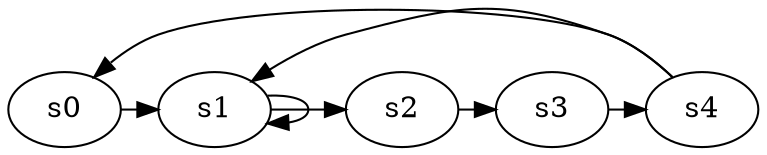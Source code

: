 digraph game_0499_cycle_5 {
    s0 [name="s0", player=0];
    s1 [name="s1", player=1];
    s2 [name="s2", player=0];
    s3 [name="s3", player=0, target=1];
    s4 [name="s4", player=1];

    s0 -> s1 [constraint="time == 5 || time == 9 || time == 13 || time == 16"];
    s1 -> s2 [constraint="time % 4 == 3 || time % 4 == 2"];
    s2 -> s3 [constraint="time == 3 || time == 8"];
    s3 -> s4 [constraint="time % 3 == 0"];
    s4 -> s0 [constraint="time == 0 || time == 11 || time == 14 || time == 16 || time == 17"];
    s1 -> s1 [constraint="time % 4 == 0"];
    s4 -> s1 [constraint="time == 12 || time == 13"];
}
